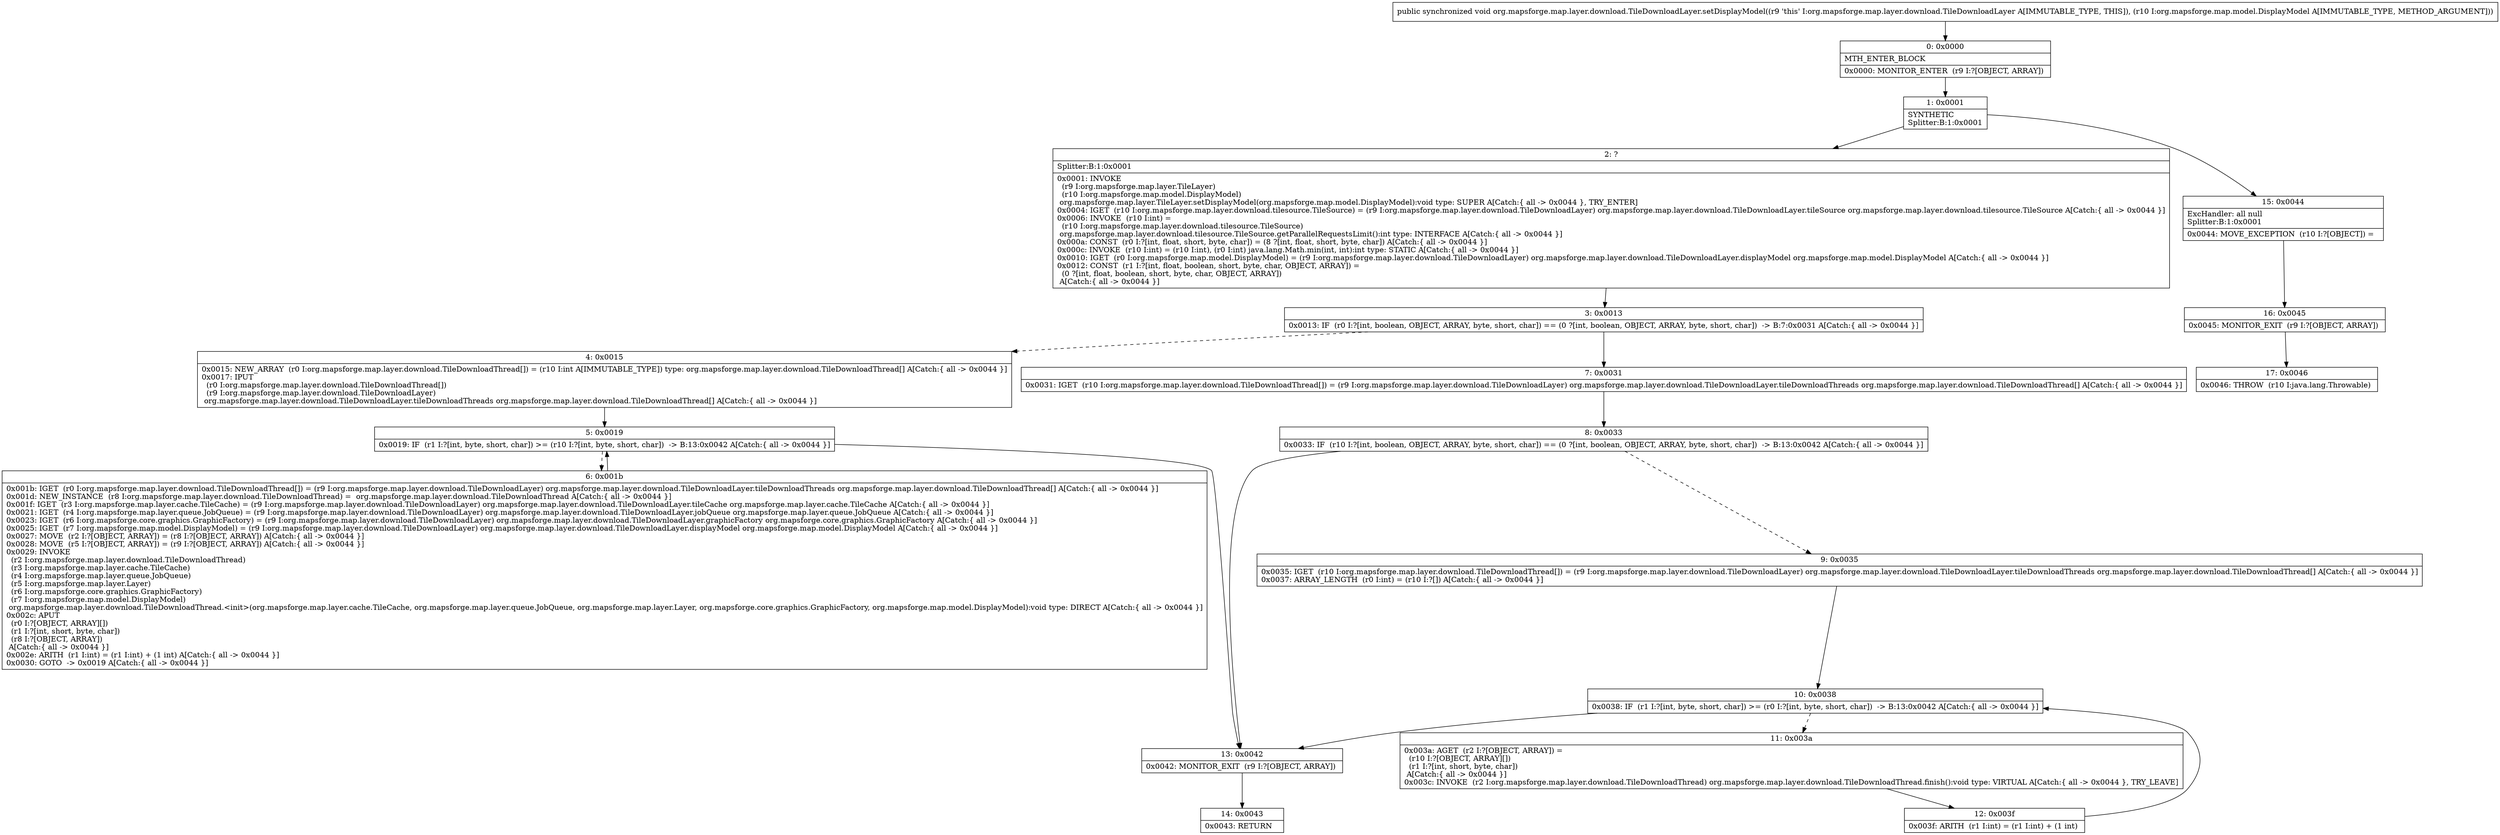 digraph "CFG fororg.mapsforge.map.layer.download.TileDownloadLayer.setDisplayModel(Lorg\/mapsforge\/map\/model\/DisplayModel;)V" {
Node_0 [shape=record,label="{0\:\ 0x0000|MTH_ENTER_BLOCK\l|0x0000: MONITOR_ENTER  (r9 I:?[OBJECT, ARRAY]) \l}"];
Node_1 [shape=record,label="{1\:\ 0x0001|SYNTHETIC\lSplitter:B:1:0x0001\l}"];
Node_2 [shape=record,label="{2\:\ ?|Splitter:B:1:0x0001\l|0x0001: INVOKE  \l  (r9 I:org.mapsforge.map.layer.TileLayer)\l  (r10 I:org.mapsforge.map.model.DisplayModel)\l org.mapsforge.map.layer.TileLayer.setDisplayModel(org.mapsforge.map.model.DisplayModel):void type: SUPER A[Catch:\{ all \-\> 0x0044 \}, TRY_ENTER]\l0x0004: IGET  (r10 I:org.mapsforge.map.layer.download.tilesource.TileSource) = (r9 I:org.mapsforge.map.layer.download.TileDownloadLayer) org.mapsforge.map.layer.download.TileDownloadLayer.tileSource org.mapsforge.map.layer.download.tilesource.TileSource A[Catch:\{ all \-\> 0x0044 \}]\l0x0006: INVOKE  (r10 I:int) = \l  (r10 I:org.mapsforge.map.layer.download.tilesource.TileSource)\l org.mapsforge.map.layer.download.tilesource.TileSource.getParallelRequestsLimit():int type: INTERFACE A[Catch:\{ all \-\> 0x0044 \}]\l0x000a: CONST  (r0 I:?[int, float, short, byte, char]) = (8 ?[int, float, short, byte, char]) A[Catch:\{ all \-\> 0x0044 \}]\l0x000c: INVOKE  (r10 I:int) = (r10 I:int), (r0 I:int) java.lang.Math.min(int, int):int type: STATIC A[Catch:\{ all \-\> 0x0044 \}]\l0x0010: IGET  (r0 I:org.mapsforge.map.model.DisplayModel) = (r9 I:org.mapsforge.map.layer.download.TileDownloadLayer) org.mapsforge.map.layer.download.TileDownloadLayer.displayModel org.mapsforge.map.model.DisplayModel A[Catch:\{ all \-\> 0x0044 \}]\l0x0012: CONST  (r1 I:?[int, float, boolean, short, byte, char, OBJECT, ARRAY]) = \l  (0 ?[int, float, boolean, short, byte, char, OBJECT, ARRAY])\l A[Catch:\{ all \-\> 0x0044 \}]\l}"];
Node_3 [shape=record,label="{3\:\ 0x0013|0x0013: IF  (r0 I:?[int, boolean, OBJECT, ARRAY, byte, short, char]) == (0 ?[int, boolean, OBJECT, ARRAY, byte, short, char])  \-\> B:7:0x0031 A[Catch:\{ all \-\> 0x0044 \}]\l}"];
Node_4 [shape=record,label="{4\:\ 0x0015|0x0015: NEW_ARRAY  (r0 I:org.mapsforge.map.layer.download.TileDownloadThread[]) = (r10 I:int A[IMMUTABLE_TYPE]) type: org.mapsforge.map.layer.download.TileDownloadThread[] A[Catch:\{ all \-\> 0x0044 \}]\l0x0017: IPUT  \l  (r0 I:org.mapsforge.map.layer.download.TileDownloadThread[])\l  (r9 I:org.mapsforge.map.layer.download.TileDownloadLayer)\l org.mapsforge.map.layer.download.TileDownloadLayer.tileDownloadThreads org.mapsforge.map.layer.download.TileDownloadThread[] A[Catch:\{ all \-\> 0x0044 \}]\l}"];
Node_5 [shape=record,label="{5\:\ 0x0019|0x0019: IF  (r1 I:?[int, byte, short, char]) \>= (r10 I:?[int, byte, short, char])  \-\> B:13:0x0042 A[Catch:\{ all \-\> 0x0044 \}]\l}"];
Node_6 [shape=record,label="{6\:\ 0x001b|0x001b: IGET  (r0 I:org.mapsforge.map.layer.download.TileDownloadThread[]) = (r9 I:org.mapsforge.map.layer.download.TileDownloadLayer) org.mapsforge.map.layer.download.TileDownloadLayer.tileDownloadThreads org.mapsforge.map.layer.download.TileDownloadThread[] A[Catch:\{ all \-\> 0x0044 \}]\l0x001d: NEW_INSTANCE  (r8 I:org.mapsforge.map.layer.download.TileDownloadThread) =  org.mapsforge.map.layer.download.TileDownloadThread A[Catch:\{ all \-\> 0x0044 \}]\l0x001f: IGET  (r3 I:org.mapsforge.map.layer.cache.TileCache) = (r9 I:org.mapsforge.map.layer.download.TileDownloadLayer) org.mapsforge.map.layer.download.TileDownloadLayer.tileCache org.mapsforge.map.layer.cache.TileCache A[Catch:\{ all \-\> 0x0044 \}]\l0x0021: IGET  (r4 I:org.mapsforge.map.layer.queue.JobQueue) = (r9 I:org.mapsforge.map.layer.download.TileDownloadLayer) org.mapsforge.map.layer.download.TileDownloadLayer.jobQueue org.mapsforge.map.layer.queue.JobQueue A[Catch:\{ all \-\> 0x0044 \}]\l0x0023: IGET  (r6 I:org.mapsforge.core.graphics.GraphicFactory) = (r9 I:org.mapsforge.map.layer.download.TileDownloadLayer) org.mapsforge.map.layer.download.TileDownloadLayer.graphicFactory org.mapsforge.core.graphics.GraphicFactory A[Catch:\{ all \-\> 0x0044 \}]\l0x0025: IGET  (r7 I:org.mapsforge.map.model.DisplayModel) = (r9 I:org.mapsforge.map.layer.download.TileDownloadLayer) org.mapsforge.map.layer.download.TileDownloadLayer.displayModel org.mapsforge.map.model.DisplayModel A[Catch:\{ all \-\> 0x0044 \}]\l0x0027: MOVE  (r2 I:?[OBJECT, ARRAY]) = (r8 I:?[OBJECT, ARRAY]) A[Catch:\{ all \-\> 0x0044 \}]\l0x0028: MOVE  (r5 I:?[OBJECT, ARRAY]) = (r9 I:?[OBJECT, ARRAY]) A[Catch:\{ all \-\> 0x0044 \}]\l0x0029: INVOKE  \l  (r2 I:org.mapsforge.map.layer.download.TileDownloadThread)\l  (r3 I:org.mapsforge.map.layer.cache.TileCache)\l  (r4 I:org.mapsforge.map.layer.queue.JobQueue)\l  (r5 I:org.mapsforge.map.layer.Layer)\l  (r6 I:org.mapsforge.core.graphics.GraphicFactory)\l  (r7 I:org.mapsforge.map.model.DisplayModel)\l org.mapsforge.map.layer.download.TileDownloadThread.\<init\>(org.mapsforge.map.layer.cache.TileCache, org.mapsforge.map.layer.queue.JobQueue, org.mapsforge.map.layer.Layer, org.mapsforge.core.graphics.GraphicFactory, org.mapsforge.map.model.DisplayModel):void type: DIRECT A[Catch:\{ all \-\> 0x0044 \}]\l0x002c: APUT  \l  (r0 I:?[OBJECT, ARRAY][])\l  (r1 I:?[int, short, byte, char])\l  (r8 I:?[OBJECT, ARRAY])\l A[Catch:\{ all \-\> 0x0044 \}]\l0x002e: ARITH  (r1 I:int) = (r1 I:int) + (1 int) A[Catch:\{ all \-\> 0x0044 \}]\l0x0030: GOTO  \-\> 0x0019 A[Catch:\{ all \-\> 0x0044 \}]\l}"];
Node_7 [shape=record,label="{7\:\ 0x0031|0x0031: IGET  (r10 I:org.mapsforge.map.layer.download.TileDownloadThread[]) = (r9 I:org.mapsforge.map.layer.download.TileDownloadLayer) org.mapsforge.map.layer.download.TileDownloadLayer.tileDownloadThreads org.mapsforge.map.layer.download.TileDownloadThread[] A[Catch:\{ all \-\> 0x0044 \}]\l}"];
Node_8 [shape=record,label="{8\:\ 0x0033|0x0033: IF  (r10 I:?[int, boolean, OBJECT, ARRAY, byte, short, char]) == (0 ?[int, boolean, OBJECT, ARRAY, byte, short, char])  \-\> B:13:0x0042 A[Catch:\{ all \-\> 0x0044 \}]\l}"];
Node_9 [shape=record,label="{9\:\ 0x0035|0x0035: IGET  (r10 I:org.mapsforge.map.layer.download.TileDownloadThread[]) = (r9 I:org.mapsforge.map.layer.download.TileDownloadLayer) org.mapsforge.map.layer.download.TileDownloadLayer.tileDownloadThreads org.mapsforge.map.layer.download.TileDownloadThread[] A[Catch:\{ all \-\> 0x0044 \}]\l0x0037: ARRAY_LENGTH  (r0 I:int) = (r10 I:?[]) A[Catch:\{ all \-\> 0x0044 \}]\l}"];
Node_10 [shape=record,label="{10\:\ 0x0038|0x0038: IF  (r1 I:?[int, byte, short, char]) \>= (r0 I:?[int, byte, short, char])  \-\> B:13:0x0042 A[Catch:\{ all \-\> 0x0044 \}]\l}"];
Node_11 [shape=record,label="{11\:\ 0x003a|0x003a: AGET  (r2 I:?[OBJECT, ARRAY]) = \l  (r10 I:?[OBJECT, ARRAY][])\l  (r1 I:?[int, short, byte, char])\l A[Catch:\{ all \-\> 0x0044 \}]\l0x003c: INVOKE  (r2 I:org.mapsforge.map.layer.download.TileDownloadThread) org.mapsforge.map.layer.download.TileDownloadThread.finish():void type: VIRTUAL A[Catch:\{ all \-\> 0x0044 \}, TRY_LEAVE]\l}"];
Node_12 [shape=record,label="{12\:\ 0x003f|0x003f: ARITH  (r1 I:int) = (r1 I:int) + (1 int) \l}"];
Node_13 [shape=record,label="{13\:\ 0x0042|0x0042: MONITOR_EXIT  (r9 I:?[OBJECT, ARRAY]) \l}"];
Node_14 [shape=record,label="{14\:\ 0x0043|0x0043: RETURN   \l}"];
Node_15 [shape=record,label="{15\:\ 0x0044|ExcHandler: all null\lSplitter:B:1:0x0001\l|0x0044: MOVE_EXCEPTION  (r10 I:?[OBJECT]) =  \l}"];
Node_16 [shape=record,label="{16\:\ 0x0045|0x0045: MONITOR_EXIT  (r9 I:?[OBJECT, ARRAY]) \l}"];
Node_17 [shape=record,label="{17\:\ 0x0046|0x0046: THROW  (r10 I:java.lang.Throwable) \l}"];
MethodNode[shape=record,label="{public synchronized void org.mapsforge.map.layer.download.TileDownloadLayer.setDisplayModel((r9 'this' I:org.mapsforge.map.layer.download.TileDownloadLayer A[IMMUTABLE_TYPE, THIS]), (r10 I:org.mapsforge.map.model.DisplayModel A[IMMUTABLE_TYPE, METHOD_ARGUMENT])) }"];
MethodNode -> Node_0;
Node_0 -> Node_1;
Node_1 -> Node_2;
Node_1 -> Node_15;
Node_2 -> Node_3;
Node_3 -> Node_4[style=dashed];
Node_3 -> Node_7;
Node_4 -> Node_5;
Node_5 -> Node_6[style=dashed];
Node_5 -> Node_13;
Node_6 -> Node_5;
Node_7 -> Node_8;
Node_8 -> Node_9[style=dashed];
Node_8 -> Node_13;
Node_9 -> Node_10;
Node_10 -> Node_11[style=dashed];
Node_10 -> Node_13;
Node_11 -> Node_12;
Node_12 -> Node_10;
Node_13 -> Node_14;
Node_15 -> Node_16;
Node_16 -> Node_17;
}


